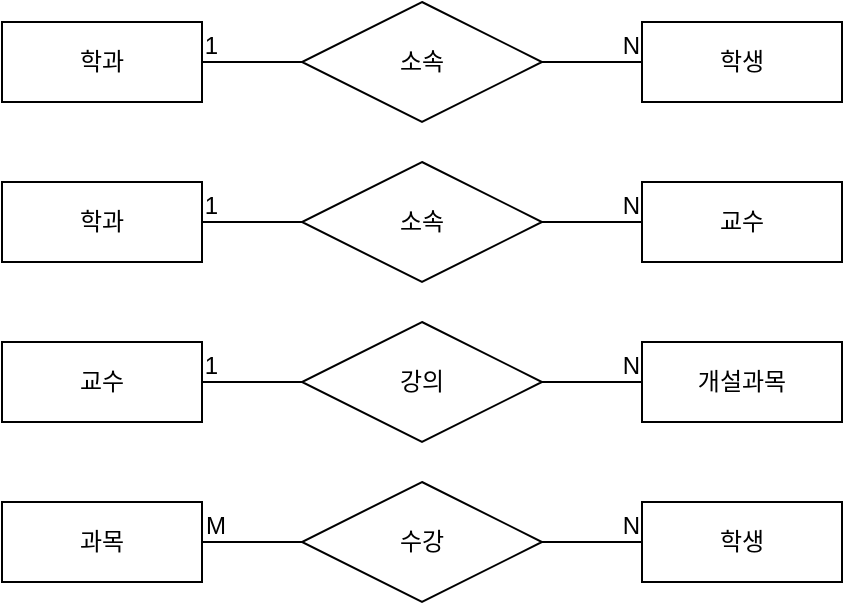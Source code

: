 <mxfile version="21.6.1" type="github">
  <diagram name="페이지-1" id="UkbW-udPdIgMkYH4LjoJ">
    <mxGraphModel dx="1050" dy="581" grid="1" gridSize="10" guides="1" tooltips="1" connect="1" arrows="1" fold="1" page="1" pageScale="1" pageWidth="827" pageHeight="1169" math="0" shadow="0">
      <root>
        <mxCell id="0" />
        <mxCell id="1" parent="0" />
        <mxCell id="f5YIDoE8aJ0zg5TNor7D-1" value="학과" style="whiteSpace=wrap;html=1;align=center;" vertex="1" parent="1">
          <mxGeometry x="160" y="240" width="100" height="40" as="geometry" />
        </mxCell>
        <mxCell id="f5YIDoE8aJ0zg5TNor7D-2" value="학생" style="whiteSpace=wrap;html=1;align=center;" vertex="1" parent="1">
          <mxGeometry x="480" y="240" width="100" height="40" as="geometry" />
        </mxCell>
        <mxCell id="f5YIDoE8aJ0zg5TNor7D-3" value="소속" style="shape=rhombus;perimeter=rhombusPerimeter;whiteSpace=wrap;html=1;align=center;" vertex="1" parent="1">
          <mxGeometry x="310" y="230" width="120" height="60" as="geometry" />
        </mxCell>
        <mxCell id="f5YIDoE8aJ0zg5TNor7D-5" value="" style="endArrow=none;html=1;rounded=0;entryX=0;entryY=0.5;entryDx=0;entryDy=0;exitX=1;exitY=0.5;exitDx=0;exitDy=0;" edge="1" parent="1" source="f5YIDoE8aJ0zg5TNor7D-3" target="f5YIDoE8aJ0zg5TNor7D-2">
          <mxGeometry relative="1" as="geometry">
            <mxPoint x="330" y="300" as="sourcePoint" />
            <mxPoint x="490" y="300" as="targetPoint" />
          </mxGeometry>
        </mxCell>
        <mxCell id="f5YIDoE8aJ0zg5TNor7D-6" value="N" style="resizable=0;html=1;whiteSpace=wrap;align=right;verticalAlign=bottom;" connectable="0" vertex="1" parent="f5YIDoE8aJ0zg5TNor7D-5">
          <mxGeometry x="1" relative="1" as="geometry" />
        </mxCell>
        <mxCell id="f5YIDoE8aJ0zg5TNor7D-7" value="" style="endArrow=none;html=1;rounded=0;entryX=1;entryY=0.5;entryDx=0;entryDy=0;exitX=0;exitY=0.5;exitDx=0;exitDy=0;" edge="1" parent="1" source="f5YIDoE8aJ0zg5TNor7D-3" target="f5YIDoE8aJ0zg5TNor7D-1">
          <mxGeometry relative="1" as="geometry">
            <mxPoint x="330" y="300" as="sourcePoint" />
            <mxPoint x="490" y="300" as="targetPoint" />
          </mxGeometry>
        </mxCell>
        <mxCell id="f5YIDoE8aJ0zg5TNor7D-8" value="1" style="resizable=0;html=1;whiteSpace=wrap;align=right;verticalAlign=bottom;" connectable="0" vertex="1" parent="f5YIDoE8aJ0zg5TNor7D-7">
          <mxGeometry x="1" relative="1" as="geometry">
            <mxPoint x="9" as="offset" />
          </mxGeometry>
        </mxCell>
        <mxCell id="f5YIDoE8aJ0zg5TNor7D-9" value="학과" style="whiteSpace=wrap;html=1;align=center;" vertex="1" parent="1">
          <mxGeometry x="160" y="320" width="100" height="40" as="geometry" />
        </mxCell>
        <mxCell id="f5YIDoE8aJ0zg5TNor7D-10" value="교수" style="whiteSpace=wrap;html=1;align=center;" vertex="1" parent="1">
          <mxGeometry x="480" y="320" width="100" height="40" as="geometry" />
        </mxCell>
        <mxCell id="f5YIDoE8aJ0zg5TNor7D-11" value="소속" style="shape=rhombus;perimeter=rhombusPerimeter;whiteSpace=wrap;html=1;align=center;" vertex="1" parent="1">
          <mxGeometry x="310" y="310" width="120" height="60" as="geometry" />
        </mxCell>
        <mxCell id="f5YIDoE8aJ0zg5TNor7D-12" value="" style="endArrow=none;html=1;rounded=0;entryX=0;entryY=0.5;entryDx=0;entryDy=0;exitX=1;exitY=0.5;exitDx=0;exitDy=0;" edge="1" parent="1" source="f5YIDoE8aJ0zg5TNor7D-11" target="f5YIDoE8aJ0zg5TNor7D-10">
          <mxGeometry relative="1" as="geometry">
            <mxPoint x="330" y="380" as="sourcePoint" />
            <mxPoint x="490" y="380" as="targetPoint" />
          </mxGeometry>
        </mxCell>
        <mxCell id="f5YIDoE8aJ0zg5TNor7D-13" value="N" style="resizable=0;html=1;whiteSpace=wrap;align=right;verticalAlign=bottom;" connectable="0" vertex="1" parent="f5YIDoE8aJ0zg5TNor7D-12">
          <mxGeometry x="1" relative="1" as="geometry" />
        </mxCell>
        <mxCell id="f5YIDoE8aJ0zg5TNor7D-14" value="" style="endArrow=none;html=1;rounded=0;entryX=1;entryY=0.5;entryDx=0;entryDy=0;exitX=0;exitY=0.5;exitDx=0;exitDy=0;" edge="1" parent="1" source="f5YIDoE8aJ0zg5TNor7D-11" target="f5YIDoE8aJ0zg5TNor7D-9">
          <mxGeometry relative="1" as="geometry">
            <mxPoint x="330" y="380" as="sourcePoint" />
            <mxPoint x="490" y="380" as="targetPoint" />
          </mxGeometry>
        </mxCell>
        <mxCell id="f5YIDoE8aJ0zg5TNor7D-15" value="1" style="resizable=0;html=1;whiteSpace=wrap;align=right;verticalAlign=bottom;" connectable="0" vertex="1" parent="f5YIDoE8aJ0zg5TNor7D-14">
          <mxGeometry x="1" relative="1" as="geometry">
            <mxPoint x="9" as="offset" />
          </mxGeometry>
        </mxCell>
        <mxCell id="f5YIDoE8aJ0zg5TNor7D-16" value="교수" style="whiteSpace=wrap;html=1;align=center;" vertex="1" parent="1">
          <mxGeometry x="160" y="400" width="100" height="40" as="geometry" />
        </mxCell>
        <mxCell id="f5YIDoE8aJ0zg5TNor7D-17" value="개설과목" style="whiteSpace=wrap;html=1;align=center;" vertex="1" parent="1">
          <mxGeometry x="480" y="400" width="100" height="40" as="geometry" />
        </mxCell>
        <mxCell id="f5YIDoE8aJ0zg5TNor7D-18" value="강의" style="shape=rhombus;perimeter=rhombusPerimeter;whiteSpace=wrap;html=1;align=center;" vertex="1" parent="1">
          <mxGeometry x="310" y="390" width="120" height="60" as="geometry" />
        </mxCell>
        <mxCell id="f5YIDoE8aJ0zg5TNor7D-19" value="" style="endArrow=none;html=1;rounded=0;entryX=0;entryY=0.5;entryDx=0;entryDy=0;exitX=1;exitY=0.5;exitDx=0;exitDy=0;" edge="1" parent="1" source="f5YIDoE8aJ0zg5TNor7D-18" target="f5YIDoE8aJ0zg5TNor7D-17">
          <mxGeometry relative="1" as="geometry">
            <mxPoint x="330" y="460" as="sourcePoint" />
            <mxPoint x="490" y="460" as="targetPoint" />
          </mxGeometry>
        </mxCell>
        <mxCell id="f5YIDoE8aJ0zg5TNor7D-20" value="N" style="resizable=0;html=1;whiteSpace=wrap;align=right;verticalAlign=bottom;" connectable="0" vertex="1" parent="f5YIDoE8aJ0zg5TNor7D-19">
          <mxGeometry x="1" relative="1" as="geometry" />
        </mxCell>
        <mxCell id="f5YIDoE8aJ0zg5TNor7D-21" value="" style="endArrow=none;html=1;rounded=0;entryX=1;entryY=0.5;entryDx=0;entryDy=0;exitX=0;exitY=0.5;exitDx=0;exitDy=0;" edge="1" parent="1" source="f5YIDoE8aJ0zg5TNor7D-18" target="f5YIDoE8aJ0zg5TNor7D-16">
          <mxGeometry relative="1" as="geometry">
            <mxPoint x="330" y="460" as="sourcePoint" />
            <mxPoint x="490" y="460" as="targetPoint" />
          </mxGeometry>
        </mxCell>
        <mxCell id="f5YIDoE8aJ0zg5TNor7D-22" value="1" style="resizable=0;html=1;whiteSpace=wrap;align=right;verticalAlign=bottom;" connectable="0" vertex="1" parent="f5YIDoE8aJ0zg5TNor7D-21">
          <mxGeometry x="1" relative="1" as="geometry">
            <mxPoint x="9" as="offset" />
          </mxGeometry>
        </mxCell>
        <mxCell id="f5YIDoE8aJ0zg5TNor7D-24" value="과목" style="whiteSpace=wrap;html=1;align=center;" vertex="1" parent="1">
          <mxGeometry x="160" y="480" width="100" height="40" as="geometry" />
        </mxCell>
        <mxCell id="f5YIDoE8aJ0zg5TNor7D-25" value="학생" style="whiteSpace=wrap;html=1;align=center;" vertex="1" parent="1">
          <mxGeometry x="480" y="480" width="100" height="40" as="geometry" />
        </mxCell>
        <mxCell id="f5YIDoE8aJ0zg5TNor7D-26" value="수강" style="shape=rhombus;perimeter=rhombusPerimeter;whiteSpace=wrap;html=1;align=center;" vertex="1" parent="1">
          <mxGeometry x="310" y="470" width="120" height="60" as="geometry" />
        </mxCell>
        <mxCell id="f5YIDoE8aJ0zg5TNor7D-27" value="" style="endArrow=none;html=1;rounded=0;entryX=0;entryY=0.5;entryDx=0;entryDy=0;exitX=1;exitY=0.5;exitDx=0;exitDy=0;" edge="1" parent="1" source="f5YIDoE8aJ0zg5TNor7D-26" target="f5YIDoE8aJ0zg5TNor7D-25">
          <mxGeometry relative="1" as="geometry">
            <mxPoint x="330" y="540" as="sourcePoint" />
            <mxPoint x="490" y="540" as="targetPoint" />
          </mxGeometry>
        </mxCell>
        <mxCell id="f5YIDoE8aJ0zg5TNor7D-28" value="N" style="resizable=0;html=1;whiteSpace=wrap;align=right;verticalAlign=bottom;" connectable="0" vertex="1" parent="f5YIDoE8aJ0zg5TNor7D-27">
          <mxGeometry x="1" relative="1" as="geometry" />
        </mxCell>
        <mxCell id="f5YIDoE8aJ0zg5TNor7D-31" value="" style="endArrow=none;html=1;rounded=0;fontFamily=Helvetica;fontSize=12;fontColor=default;entryX=0;entryY=0.5;entryDx=0;entryDy=0;exitX=1;exitY=0.5;exitDx=0;exitDy=0;" edge="1" parent="1" source="f5YIDoE8aJ0zg5TNor7D-24" target="f5YIDoE8aJ0zg5TNor7D-26">
          <mxGeometry relative="1" as="geometry">
            <mxPoint x="254" y="540" as="sourcePoint" />
            <mxPoint x="414" y="540" as="targetPoint" />
          </mxGeometry>
        </mxCell>
        <mxCell id="f5YIDoE8aJ0zg5TNor7D-32" value="M" style="resizable=0;html=1;whiteSpace=wrap;align=left;verticalAlign=bottom;strokeColor=default;fontFamily=Helvetica;fontSize=12;fontColor=default;fillColor=default;" connectable="0" vertex="1" parent="f5YIDoE8aJ0zg5TNor7D-31">
          <mxGeometry x="-1" relative="1" as="geometry" />
        </mxCell>
        <mxCell id="f5YIDoE8aJ0zg5TNor7D-33" value="&lt;br&gt;" style="resizable=0;html=1;whiteSpace=wrap;align=right;verticalAlign=bottom;strokeColor=default;fontFamily=Helvetica;fontSize=12;fontColor=default;fillColor=default;" connectable="0" vertex="1" parent="f5YIDoE8aJ0zg5TNor7D-31">
          <mxGeometry x="1" relative="1" as="geometry" />
        </mxCell>
      </root>
    </mxGraphModel>
  </diagram>
</mxfile>
